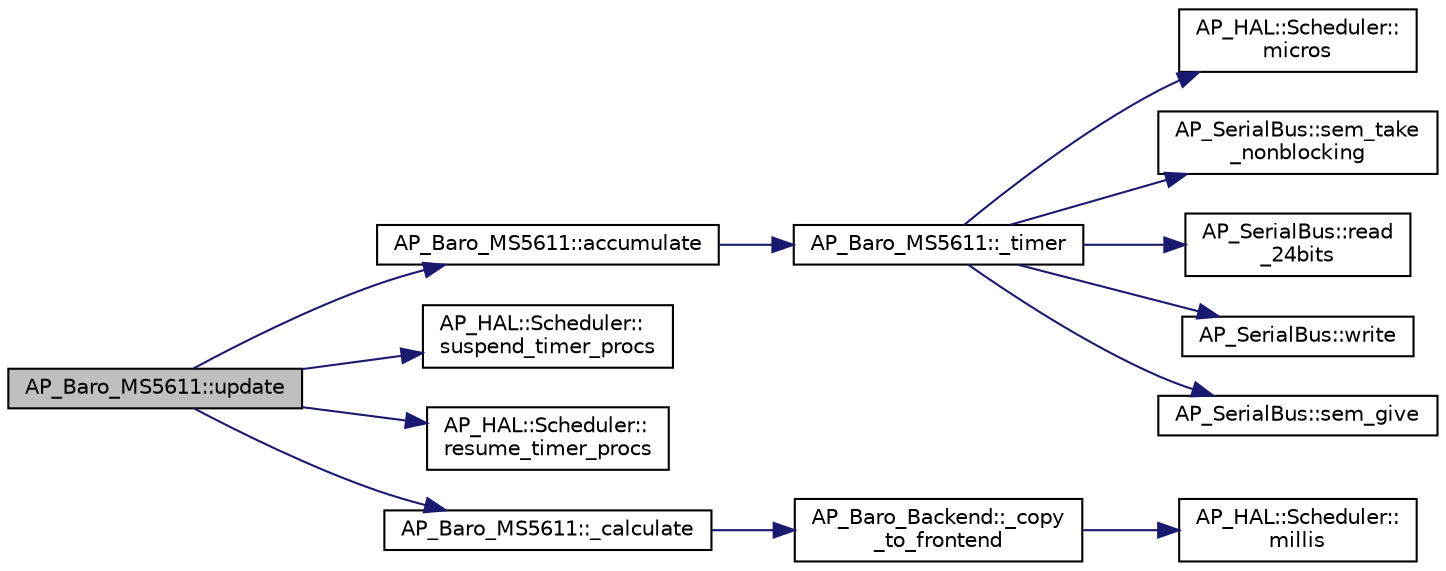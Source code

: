 digraph "AP_Baro_MS5611::update"
{
 // INTERACTIVE_SVG=YES
  edge [fontname="Helvetica",fontsize="10",labelfontname="Helvetica",labelfontsize="10"];
  node [fontname="Helvetica",fontsize="10",shape=record];
  rankdir="LR";
  Node1 [label="AP_Baro_MS5611::update",height=0.2,width=0.4,color="black", fillcolor="grey75", style="filled" fontcolor="black"];
  Node1 -> Node2 [color="midnightblue",fontsize="10",style="solid",fontname="Helvetica"];
  Node2 [label="AP_Baro_MS5611::accumulate",height=0.2,width=0.4,color="black", fillcolor="white", style="filled",URL="$classAP__Baro__MS5611.html#ab150f02d7a128f50c583578a411ed34d"];
  Node2 -> Node3 [color="midnightblue",fontsize="10",style="solid",fontname="Helvetica"];
  Node3 [label="AP_Baro_MS5611::_timer",height=0.2,width=0.4,color="black", fillcolor="white", style="filled",URL="$classAP__Baro__MS5611.html#a754a45cd1e595ebd27fc4516341f3528"];
  Node3 -> Node4 [color="midnightblue",fontsize="10",style="solid",fontname="Helvetica"];
  Node4 [label="AP_HAL::Scheduler::\lmicros",height=0.2,width=0.4,color="black", fillcolor="white", style="filled",URL="$classAP__HAL_1_1Scheduler.html#add46d722bfb08a16f220e63591654e46"];
  Node3 -> Node5 [color="midnightblue",fontsize="10",style="solid",fontname="Helvetica"];
  Node5 [label="AP_SerialBus::sem_take\l_nonblocking",height=0.2,width=0.4,color="black", fillcolor="white", style="filled",URL="$classAP__SerialBus.html#aa6f2ea7a630df154230bb6dd24adc541"];
  Node3 -> Node6 [color="midnightblue",fontsize="10",style="solid",fontname="Helvetica"];
  Node6 [label="AP_SerialBus::read\l_24bits",height=0.2,width=0.4,color="black", fillcolor="white", style="filled",URL="$classAP__SerialBus.html#a8eb397dd152e865e82ee5b3c5a392f5f"];
  Node3 -> Node7 [color="midnightblue",fontsize="10",style="solid",fontname="Helvetica"];
  Node7 [label="AP_SerialBus::write",height=0.2,width=0.4,color="black", fillcolor="white", style="filled",URL="$classAP__SerialBus.html#a25f2078ecc0da70d8ace768b52fc4d01"];
  Node3 -> Node8 [color="midnightblue",fontsize="10",style="solid",fontname="Helvetica"];
  Node8 [label="AP_SerialBus::sem_give",height=0.2,width=0.4,color="black", fillcolor="white", style="filled",URL="$classAP__SerialBus.html#a5f00921cf638834d5d6aabfbed6461f6"];
  Node1 -> Node9 [color="midnightblue",fontsize="10",style="solid",fontname="Helvetica"];
  Node9 [label="AP_HAL::Scheduler::\lsuspend_timer_procs",height=0.2,width=0.4,color="black", fillcolor="white", style="filled",URL="$classAP__HAL_1_1Scheduler.html#ae7d4952721abae16479fef1f0ca37145"];
  Node1 -> Node10 [color="midnightblue",fontsize="10",style="solid",fontname="Helvetica"];
  Node10 [label="AP_HAL::Scheduler::\lresume_timer_procs",height=0.2,width=0.4,color="black", fillcolor="white", style="filled",URL="$classAP__HAL_1_1Scheduler.html#a7c51e7d405211cac2090dbd456223ef7"];
  Node1 -> Node11 [color="midnightblue",fontsize="10",style="solid",fontname="Helvetica"];
  Node11 [label="AP_Baro_MS5611::_calculate",height=0.2,width=0.4,color="black", fillcolor="white", style="filled",URL="$classAP__Baro__MS5611.html#af4231d950df2a9656c6cf8ff6dee7d60"];
  Node11 -> Node12 [color="midnightblue",fontsize="10",style="solid",fontname="Helvetica"];
  Node12 [label="AP_Baro_Backend::_copy\l_to_frontend",height=0.2,width=0.4,color="black", fillcolor="white", style="filled",URL="$classAP__Baro__Backend.html#ad70c9cb450b4a7f5085d5b118ad90325"];
  Node12 -> Node13 [color="midnightblue",fontsize="10",style="solid",fontname="Helvetica"];
  Node13 [label="AP_HAL::Scheduler::\lmillis",height=0.2,width=0.4,color="black", fillcolor="white", style="filled",URL="$classAP__HAL_1_1Scheduler.html#a26b68339fc68a562d8d3a1238d0ec8c1"];
}
